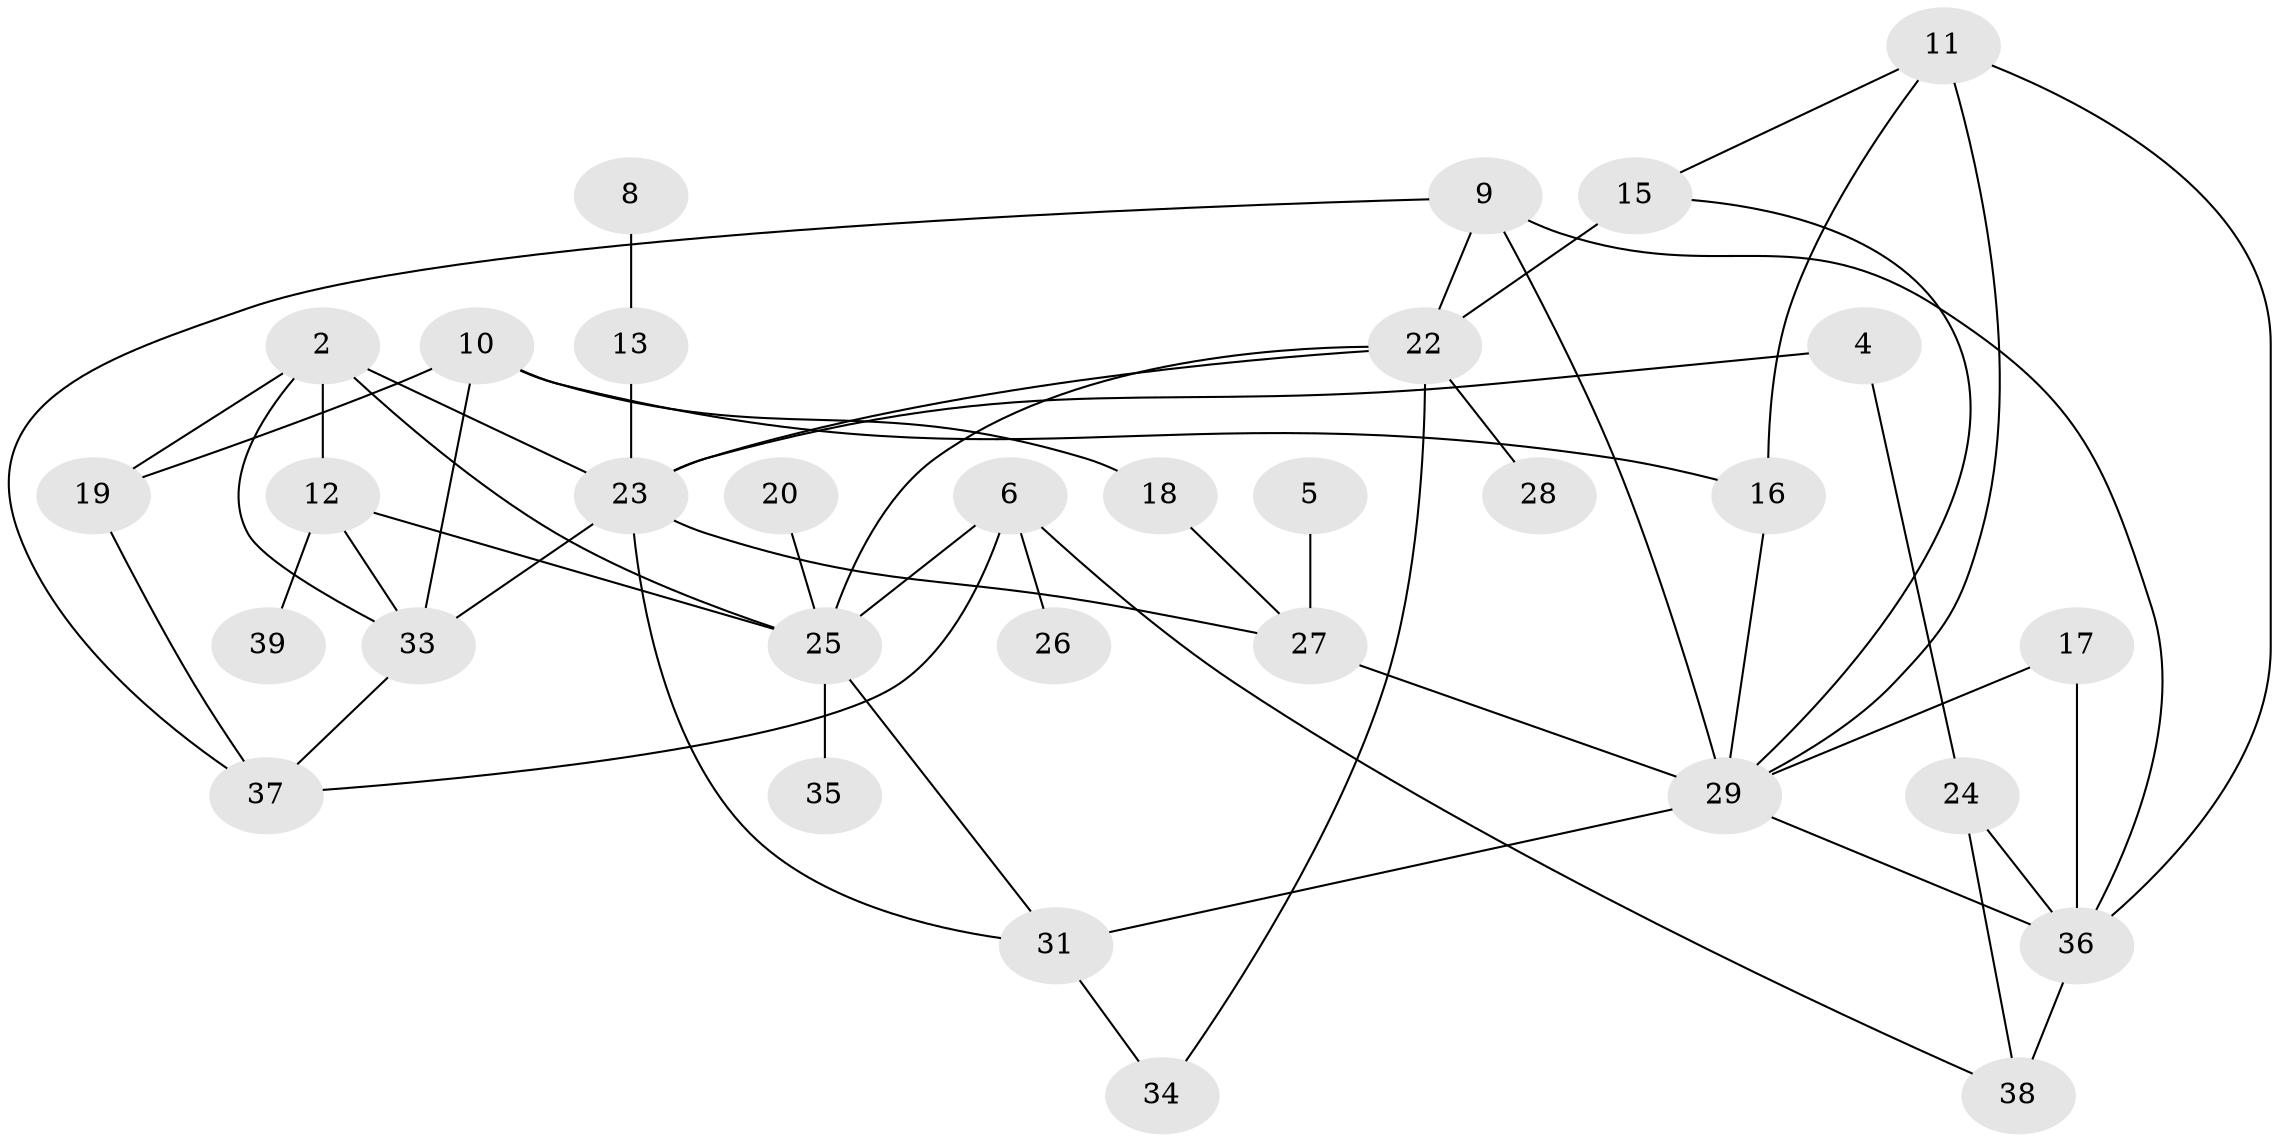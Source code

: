 // original degree distribution, {2: 0.2727272727272727, 3: 0.19480519480519481, 0: 0.07792207792207792, 4: 0.19480519480519481, 5: 0.05194805194805195, 1: 0.16883116883116883, 6: 0.03896103896103896}
// Generated by graph-tools (version 1.1) at 2025/49/03/09/25 03:49:10]
// undirected, 32 vertices, 54 edges
graph export_dot {
graph [start="1"]
  node [color=gray90,style=filled];
  2;
  4;
  5;
  6;
  8;
  9;
  10;
  11;
  12;
  13;
  15;
  16;
  17;
  18;
  19;
  20;
  22;
  23;
  24;
  25;
  26;
  27;
  28;
  29;
  31;
  33;
  34;
  35;
  36;
  37;
  38;
  39;
  2 -- 12 [weight=1.0];
  2 -- 19 [weight=1.0];
  2 -- 23 [weight=1.0];
  2 -- 25 [weight=1.0];
  2 -- 33 [weight=1.0];
  4 -- 23 [weight=1.0];
  4 -- 24 [weight=1.0];
  5 -- 27 [weight=1.0];
  6 -- 25 [weight=1.0];
  6 -- 26 [weight=1.0];
  6 -- 37 [weight=1.0];
  6 -- 38 [weight=1.0];
  8 -- 13 [weight=1.0];
  9 -- 22 [weight=1.0];
  9 -- 29 [weight=1.0];
  9 -- 36 [weight=2.0];
  9 -- 37 [weight=1.0];
  10 -- 16 [weight=1.0];
  10 -- 18 [weight=1.0];
  10 -- 19 [weight=1.0];
  10 -- 33 [weight=1.0];
  11 -- 15 [weight=1.0];
  11 -- 16 [weight=1.0];
  11 -- 29 [weight=1.0];
  11 -- 36 [weight=1.0];
  12 -- 25 [weight=1.0];
  12 -- 33 [weight=1.0];
  12 -- 39 [weight=1.0];
  13 -- 23 [weight=1.0];
  15 -- 22 [weight=1.0];
  15 -- 29 [weight=1.0];
  16 -- 29 [weight=1.0];
  17 -- 29 [weight=1.0];
  17 -- 36 [weight=1.0];
  18 -- 27 [weight=1.0];
  19 -- 37 [weight=1.0];
  20 -- 25 [weight=1.0];
  22 -- 23 [weight=1.0];
  22 -- 25 [weight=2.0];
  22 -- 28 [weight=1.0];
  22 -- 34 [weight=1.0];
  23 -- 27 [weight=1.0];
  23 -- 31 [weight=1.0];
  23 -- 33 [weight=1.0];
  24 -- 36 [weight=1.0];
  24 -- 38 [weight=1.0];
  25 -- 31 [weight=1.0];
  25 -- 35 [weight=1.0];
  27 -- 29 [weight=2.0];
  29 -- 31 [weight=1.0];
  29 -- 36 [weight=1.0];
  31 -- 34 [weight=1.0];
  33 -- 37 [weight=1.0];
  36 -- 38 [weight=2.0];
}
